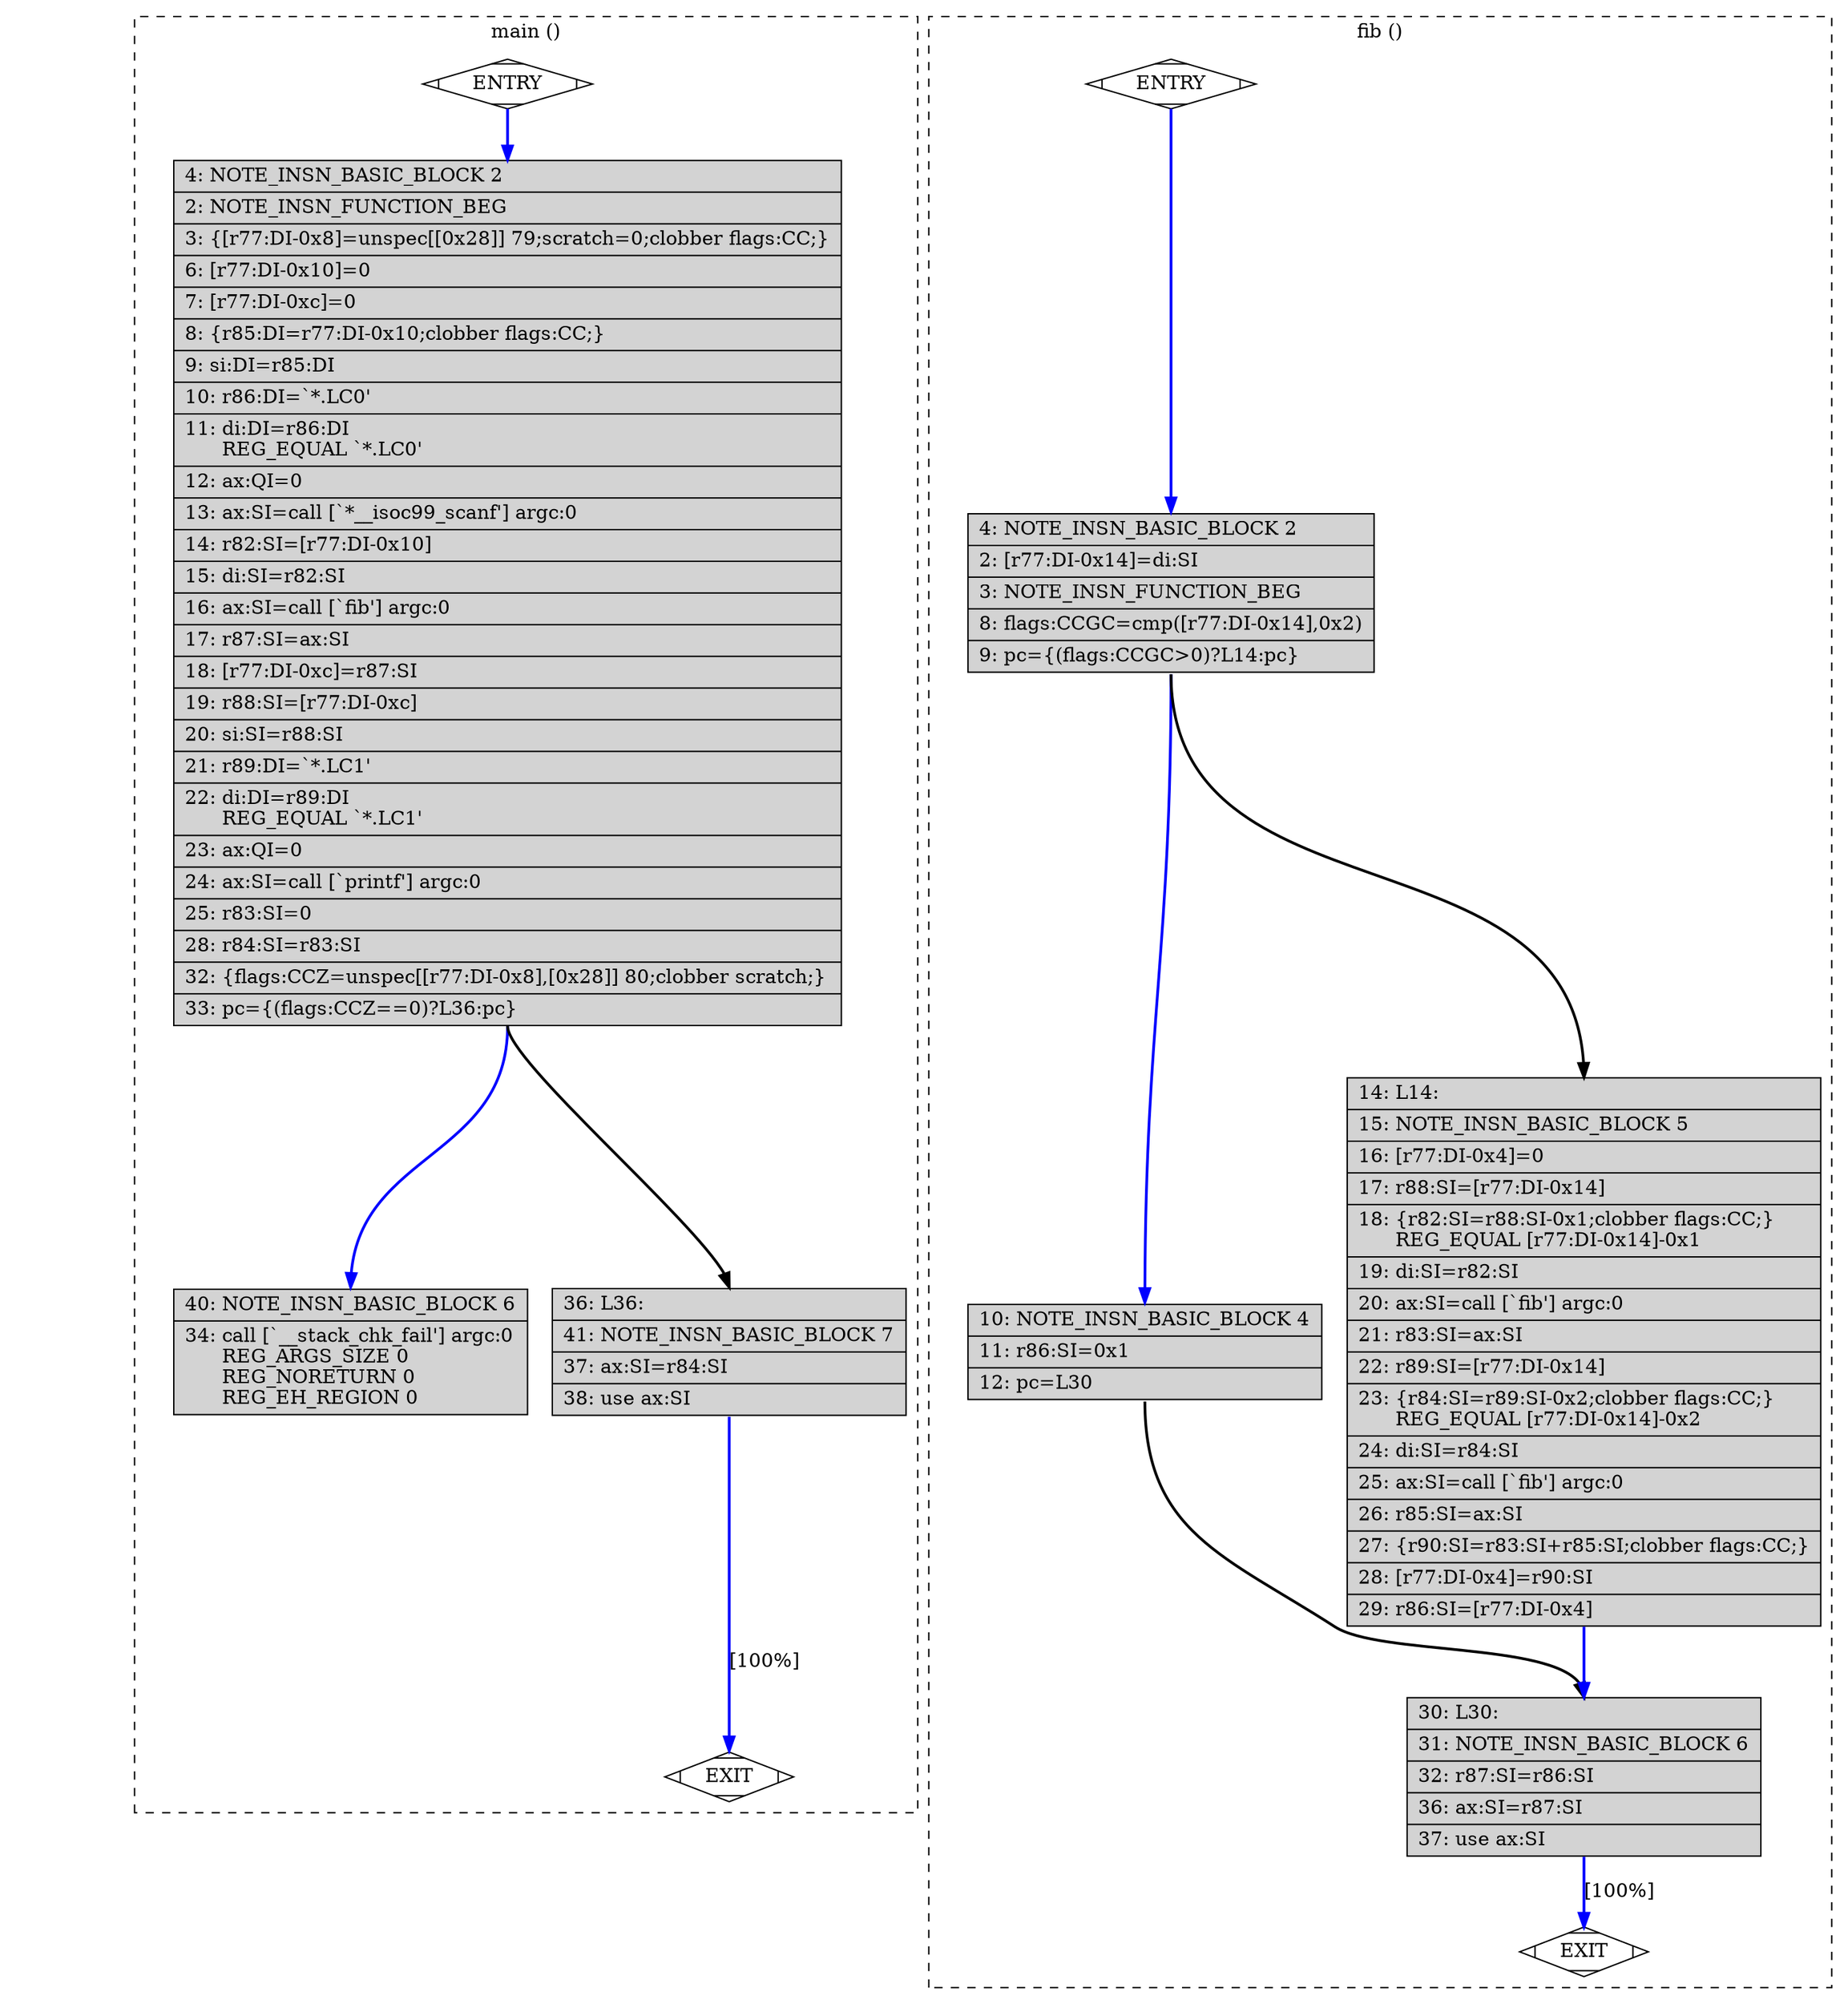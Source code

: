 digraph "a-fib_1.c.245r.expand" {
overlap=false;
subgraph "cluster_main" {
	style="dashed";
	color="black";
	label="main ()";
	fn_6_basic_block_0 [shape=Mdiamond,style=filled,fillcolor=white,label="ENTRY"];

	fn_6_basic_block_1 [shape=Mdiamond,style=filled,fillcolor=white,label="EXIT"];

	fn_6_basic_block_2 [shape=record,style=filled,fillcolor=lightgrey,label="{\ \ \ \ 4:\ NOTE_INSN_BASIC_BLOCK\ 2\l\
|\ \ \ \ 2:\ NOTE_INSN_FUNCTION_BEG\l\
|\ \ \ \ 3:\ \{[r77:DI-0x8]=unspec[[0x28]]\ 79;scratch=0;clobber\ flags:CC;\}\l\
|\ \ \ \ 6:\ [r77:DI-0x10]=0\l\
|\ \ \ \ 7:\ [r77:DI-0xc]=0\l\
|\ \ \ \ 8:\ \{r85:DI=r77:DI-0x10;clobber\ flags:CC;\}\l\
|\ \ \ \ 9:\ si:DI=r85:DI\l\
|\ \ \ 10:\ r86:DI=`*.LC0'\l\
|\ \ \ 11:\ di:DI=r86:DI\l\
\ \ \ \ \ \ REG_EQUAL\ `*.LC0'\l\
|\ \ \ 12:\ ax:QI=0\l\
|\ \ \ 13:\ ax:SI=call\ [`*__isoc99_scanf']\ argc:0\l\
|\ \ \ 14:\ r82:SI=[r77:DI-0x10]\l\
|\ \ \ 15:\ di:SI=r82:SI\l\
|\ \ \ 16:\ ax:SI=call\ [`fib']\ argc:0\l\
|\ \ \ 17:\ r87:SI=ax:SI\l\
|\ \ \ 18:\ [r77:DI-0xc]=r87:SI\l\
|\ \ \ 19:\ r88:SI=[r77:DI-0xc]\l\
|\ \ \ 20:\ si:SI=r88:SI\l\
|\ \ \ 21:\ r89:DI=`*.LC1'\l\
|\ \ \ 22:\ di:DI=r89:DI\l\
\ \ \ \ \ \ REG_EQUAL\ `*.LC1'\l\
|\ \ \ 23:\ ax:QI=0\l\
|\ \ \ 24:\ ax:SI=call\ [`printf']\ argc:0\l\
|\ \ \ 25:\ r83:SI=0\l\
|\ \ \ 28:\ r84:SI=r83:SI\l\
|\ \ \ 32:\ \{flags:CCZ=unspec[[r77:DI-0x8],[0x28]]\ 80;clobber\ scratch;\}\l\
|\ \ \ 33:\ pc=\{(flags:CCZ==0)?L36:pc\}\l\
}"];

	fn_6_basic_block_6 [shape=record,style=filled,fillcolor=lightgrey,label="{\ \ \ 40:\ NOTE_INSN_BASIC_BLOCK\ 6\l\
|\ \ \ 34:\ call\ [`__stack_chk_fail']\ argc:0\l\
\ \ \ \ \ \ REG_ARGS_SIZE\ 0\l\
\ \ \ \ \ \ REG_NORETURN\ 0\l\
\ \ \ \ \ \ REG_EH_REGION\ 0\l\
}"];

	fn_6_basic_block_7 [shape=record,style=filled,fillcolor=lightgrey,label="{\ \ \ 36:\ L36:\l\
|\ \ \ 41:\ NOTE_INSN_BASIC_BLOCK\ 7\l\
|\ \ \ 37:\ ax:SI=r84:SI\l\
|\ \ \ 38:\ use\ ax:SI\l\
}"];

	fn_6_basic_block_0:s -> fn_6_basic_block_2:n [style="solid,bold",color=blue,weight=100,constraint=true];
	fn_6_basic_block_2:s -> fn_6_basic_block_7:n [style="solid,bold",color=black,weight=10,constraint=true];
	fn_6_basic_block_2:s -> fn_6_basic_block_6:n [style="solid,bold",color=blue,weight=100,constraint=true];
	fn_6_basic_block_7:s -> fn_6_basic_block_1:n [style="solid,bold",color=blue,weight=100,constraint=true,label="[100%]"];
	fn_6_basic_block_0:s -> fn_6_basic_block_1:n [style="invis",constraint=true];
}
subgraph "cluster_fib" {
	style="dashed";
	color="black";
	label="fib ()";
	fn_7_basic_block_0 [shape=Mdiamond,style=filled,fillcolor=white,label="ENTRY"];

	fn_7_basic_block_1 [shape=Mdiamond,style=filled,fillcolor=white,label="EXIT"];

	fn_7_basic_block_2 [shape=record,style=filled,fillcolor=lightgrey,label="{\ \ \ \ 4:\ NOTE_INSN_BASIC_BLOCK\ 2\l\
|\ \ \ \ 2:\ [r77:DI-0x14]=di:SI\l\
|\ \ \ \ 3:\ NOTE_INSN_FUNCTION_BEG\l\
|\ \ \ \ 8:\ flags:CCGC=cmp([r77:DI-0x14],0x2)\l\
|\ \ \ \ 9:\ pc=\{(flags:CCGC\>0)?L14:pc\}\l\
}"];

	fn_7_basic_block_4 [shape=record,style=filled,fillcolor=lightgrey,label="{\ \ \ 10:\ NOTE_INSN_BASIC_BLOCK\ 4\l\
|\ \ \ 11:\ r86:SI=0x1\l\
|\ \ \ 12:\ pc=L30\l\
}"];

	fn_7_basic_block_5 [shape=record,style=filled,fillcolor=lightgrey,label="{\ \ \ 14:\ L14:\l\
|\ \ \ 15:\ NOTE_INSN_BASIC_BLOCK\ 5\l\
|\ \ \ 16:\ [r77:DI-0x4]=0\l\
|\ \ \ 17:\ r88:SI=[r77:DI-0x14]\l\
|\ \ \ 18:\ \{r82:SI=r88:SI-0x1;clobber\ flags:CC;\}\l\
\ \ \ \ \ \ REG_EQUAL\ [r77:DI-0x14]-0x1\l\
|\ \ \ 19:\ di:SI=r82:SI\l\
|\ \ \ 20:\ ax:SI=call\ [`fib']\ argc:0\l\
|\ \ \ 21:\ r83:SI=ax:SI\l\
|\ \ \ 22:\ r89:SI=[r77:DI-0x14]\l\
|\ \ \ 23:\ \{r84:SI=r89:SI-0x2;clobber\ flags:CC;\}\l\
\ \ \ \ \ \ REG_EQUAL\ [r77:DI-0x14]-0x2\l\
|\ \ \ 24:\ di:SI=r84:SI\l\
|\ \ \ 25:\ ax:SI=call\ [`fib']\ argc:0\l\
|\ \ \ 26:\ r85:SI=ax:SI\l\
|\ \ \ 27:\ \{r90:SI=r83:SI+r85:SI;clobber\ flags:CC;\}\l\
|\ \ \ 28:\ [r77:DI-0x4]=r90:SI\l\
|\ \ \ 29:\ r86:SI=[r77:DI-0x4]\l\
}"];

	fn_7_basic_block_6 [shape=record,style=filled,fillcolor=lightgrey,label="{\ \ \ 30:\ L30:\l\
|\ \ \ 31:\ NOTE_INSN_BASIC_BLOCK\ 6\l\
|\ \ \ 32:\ r87:SI=r86:SI\l\
|\ \ \ 36:\ ax:SI=r87:SI\l\
|\ \ \ 37:\ use\ ax:SI\l\
}"];

	fn_7_basic_block_0:s -> fn_7_basic_block_2:n [style="solid,bold",color=blue,weight=100,constraint=true];
	fn_7_basic_block_2:s -> fn_7_basic_block_4:n [style="solid,bold",color=blue,weight=100,constraint=true];
	fn_7_basic_block_2:s -> fn_7_basic_block_5:n [style="solid,bold",color=black,weight=10,constraint=true];
	fn_7_basic_block_4:s -> fn_7_basic_block_6:n [style="solid,bold",color=black,weight=10,constraint=true];
	fn_7_basic_block_5:s -> fn_7_basic_block_6:n [style="solid,bold",color=blue,weight=100,constraint=true];
	fn_7_basic_block_6:s -> fn_7_basic_block_1:n [style="solid,bold",color=blue,weight=100,constraint=true,label="[100%]"];
	fn_7_basic_block_0:s -> fn_7_basic_block_1:n [style="invis",constraint=true];
}
}
